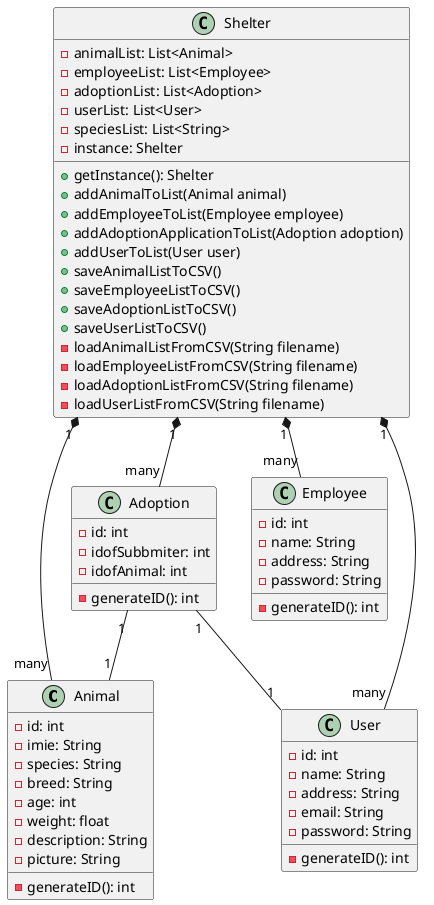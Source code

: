 @startuml
class Animal {
    - id: int
    - imie: String
    - species: String
    - breed: String
    - age: int
    - weight: float
    - description: String
    - picture: String
    - generateID(): int
}

class Adoption {
    - id: int
    - idofSubbmiter: int
    - idofAnimal: int
    - generateID(): int
}

class Employee {
    - id: int
    - name: String
    - address: String
    - password: String
    - generateID(): int
}

class User {
    - id: int
    - name: String
    - address: String
    - email: String
    - password: String
    - generateID(): int
}

class Shelter {
    - animalList: List<Animal>
    - employeeList: List<Employee>
    - adoptionList: List<Adoption>
    - userList: List<User>
    - speciesList: List<String>
    - instance: Shelter
    + getInstance(): Shelter
    + addAnimalToList(Animal animal)
    + addEmployeeToList(Employee employee)
    + addAdoptionApplicationToList(Adoption adoption)
    + addUserToList(User user)
    + saveAnimalListToCSV()
    + saveEmployeeListToCSV()
    + saveAdoptionListToCSV()
    + saveUserListToCSV()
    - loadAnimalListFromCSV(String filename)
    - loadEmployeeListFromCSV(String filename)
    - loadAdoptionListFromCSV(String filename)
    - loadUserListFromCSV(String filename)
}

Shelter "1" *-- "many" Animal
Shelter "1" *-- "many" Employee
Shelter "1" *-- "many" Adoption
Shelter "1" *-- "many" User
Adoption "1" -- "1" Animal
Adoption "1" -- "1" User
@enduml

